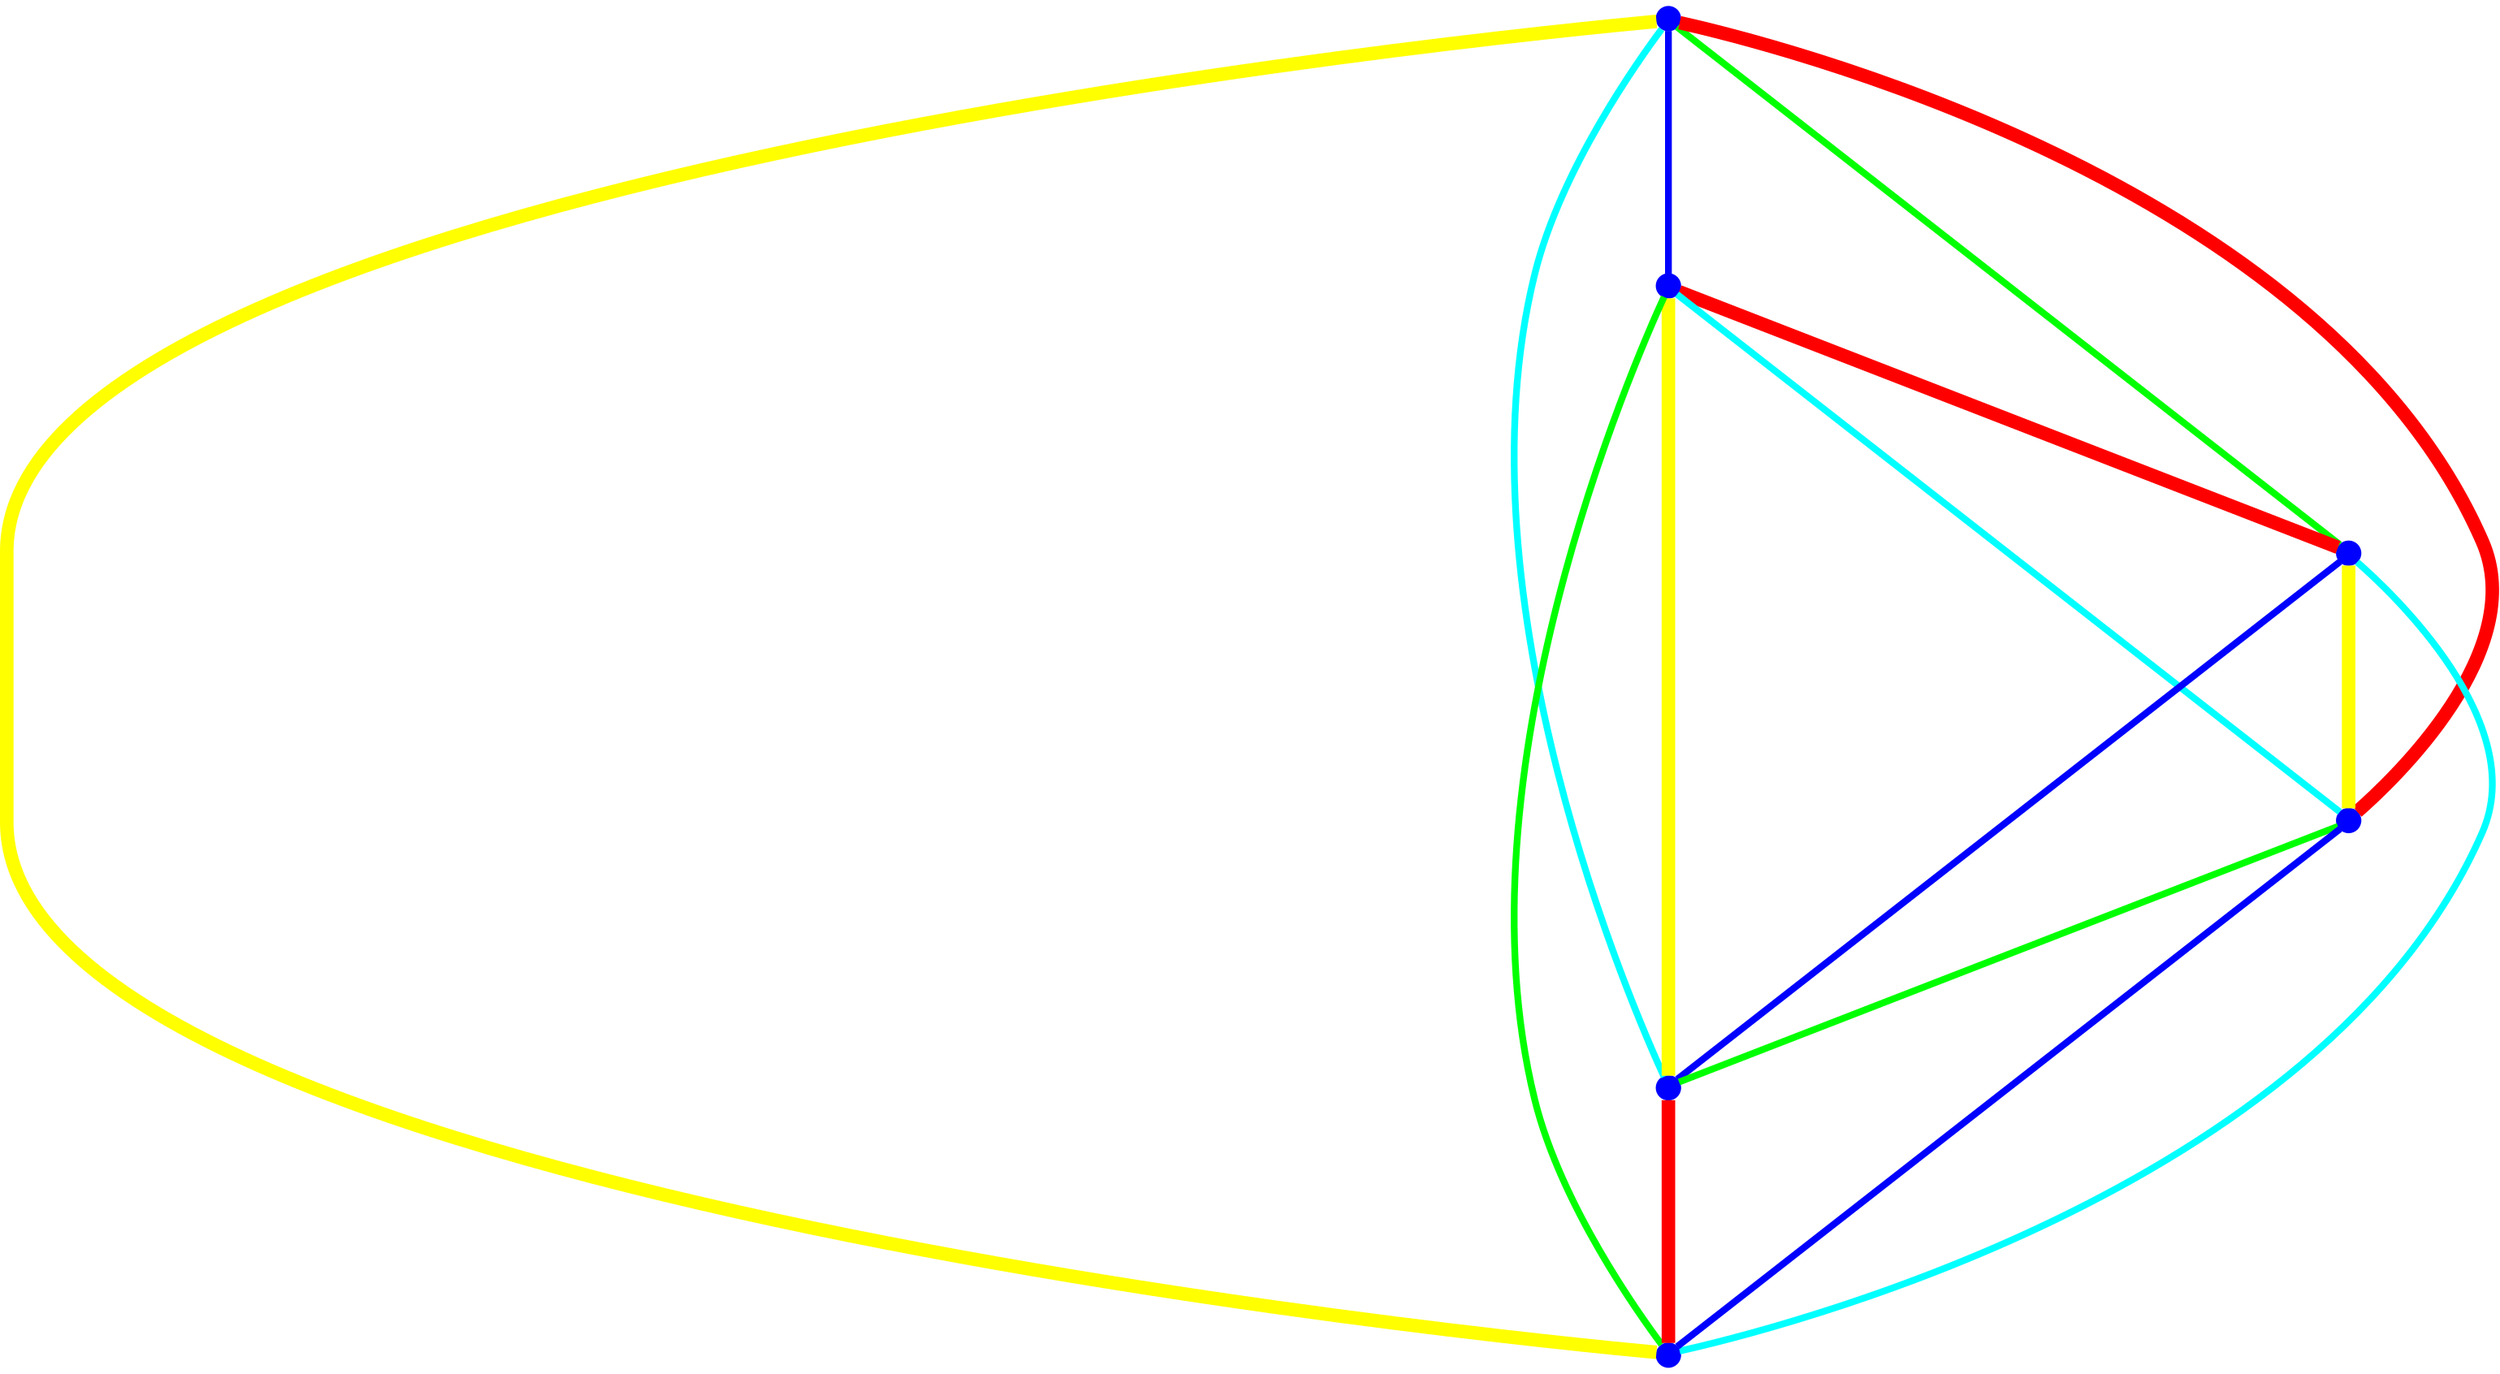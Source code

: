 graph {
ranksep=2
nodesep=2
node [label="" shape=circle style=filled fixedsize=true color=blue fillcolor=blue width=0.2];
"1" -- "2" [style="solid",penwidth="4",color="blue"];
"1" -- "3" [style="solid",penwidth="4",color="green"];
"1" -- "4" [style="solid",penwidth="8",color="red"];
"1" -- "5" [style="solid",penwidth="4",color="cyan"];
"1" -- "6" [style="solid",penwidth="8",color="yellow"];
"2" -- "3" [style="solid",penwidth="8",color="red"];
"2" -- "4" [style="solid",penwidth="4",color="cyan"];
"2" -- "5" [style="solid",penwidth="8",color="yellow"];
"2" -- "6" [style="solid",penwidth="4",color="green"];
"3" -- "4" [style="solid",penwidth="8",color="yellow"];
"3" -- "5" [style="solid",penwidth="4",color="blue"];
"3" -- "6" [style="solid",penwidth="4",color="cyan"];
"4" -- "5" [style="solid",penwidth="4",color="green"];
"4" -- "6" [style="solid",penwidth="4",color="blue"];
"5" -- "6" [style="solid",penwidth="8",color="red"];
}

